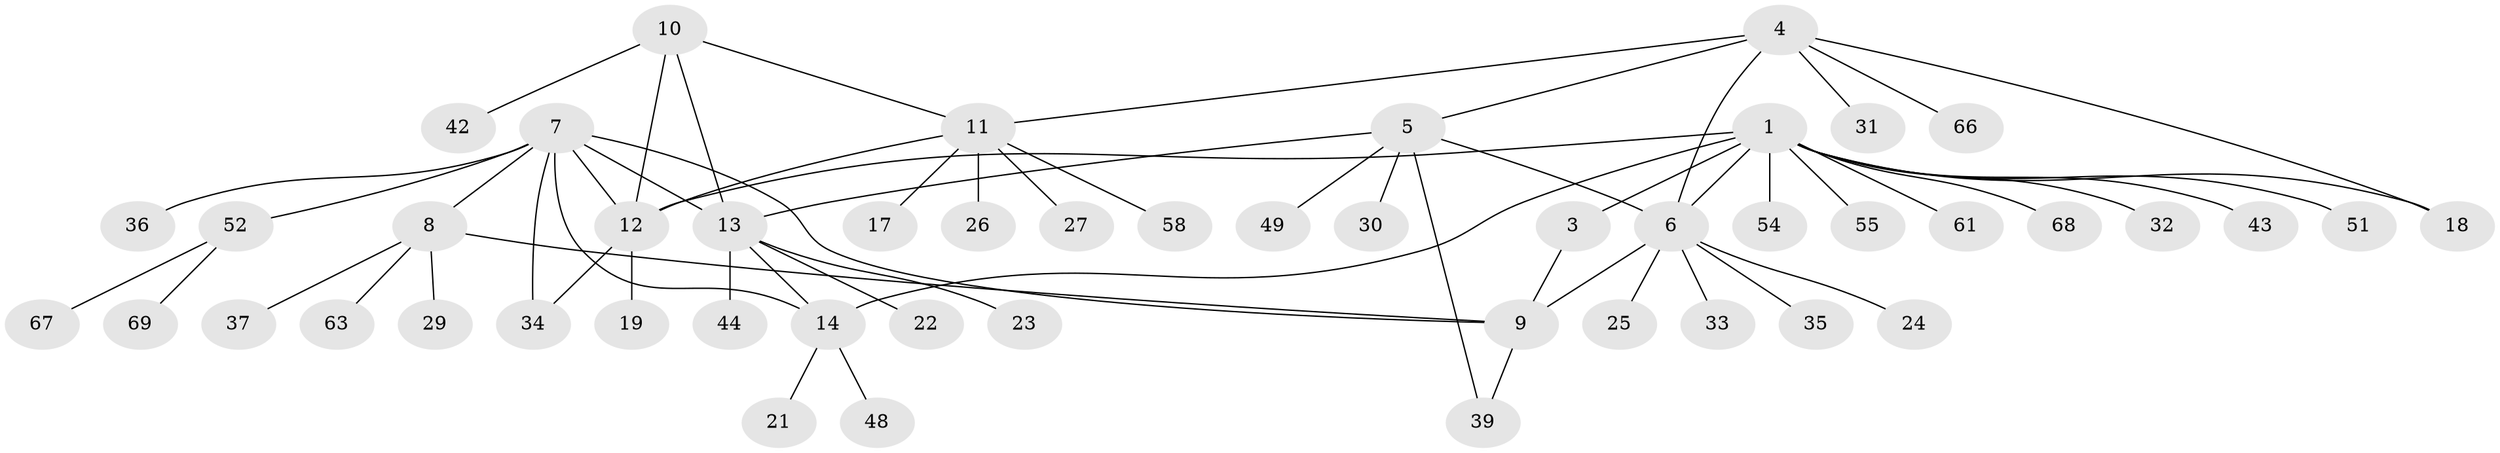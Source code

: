// Generated by graph-tools (version 1.1) at 2025/52/02/27/25 19:52:18]
// undirected, 49 vertices, 61 edges
graph export_dot {
graph [start="1"]
  node [color=gray90,style=filled];
  1 [super="+2"];
  3 [super="+45"];
  4 [super="+65"];
  5;
  6 [super="+57"];
  7 [super="+15"];
  8 [super="+46"];
  9;
  10 [super="+40"];
  11 [super="+20"];
  12 [super="+28"];
  13 [super="+16"];
  14 [super="+50"];
  17;
  18;
  19;
  21;
  22 [super="+56"];
  23;
  24;
  25;
  26;
  27;
  29;
  30 [super="+47"];
  31 [super="+41"];
  32;
  33 [super="+60"];
  34 [super="+38"];
  35;
  36;
  37;
  39 [super="+53"];
  42;
  43;
  44 [super="+62"];
  48;
  49 [super="+64"];
  51;
  52 [super="+59"];
  54;
  55;
  58;
  61;
  63;
  66;
  67;
  68;
  69;
  1 -- 3 [weight=2];
  1 -- 6;
  1 -- 14;
  1 -- 18;
  1 -- 32;
  1 -- 51;
  1 -- 68;
  1 -- 43;
  1 -- 12;
  1 -- 54;
  1 -- 55;
  1 -- 61;
  3 -- 9;
  4 -- 5;
  4 -- 6;
  4 -- 11;
  4 -- 18;
  4 -- 31;
  4 -- 66;
  5 -- 6;
  5 -- 13;
  5 -- 30;
  5 -- 39;
  5 -- 49;
  6 -- 9 [weight=2];
  6 -- 24;
  6 -- 25;
  6 -- 33;
  6 -- 35;
  7 -- 8;
  7 -- 9;
  7 -- 12;
  7 -- 52;
  7 -- 36;
  7 -- 13;
  7 -- 14;
  7 -- 34;
  8 -- 9;
  8 -- 29;
  8 -- 37;
  8 -- 63;
  9 -- 39;
  10 -- 11;
  10 -- 12;
  10 -- 13;
  10 -- 42;
  11 -- 12;
  11 -- 17;
  11 -- 26;
  11 -- 27;
  11 -- 58;
  12 -- 19;
  12 -- 34;
  13 -- 14;
  13 -- 22;
  13 -- 23;
  13 -- 44;
  14 -- 21;
  14 -- 48;
  52 -- 67;
  52 -- 69;
}
